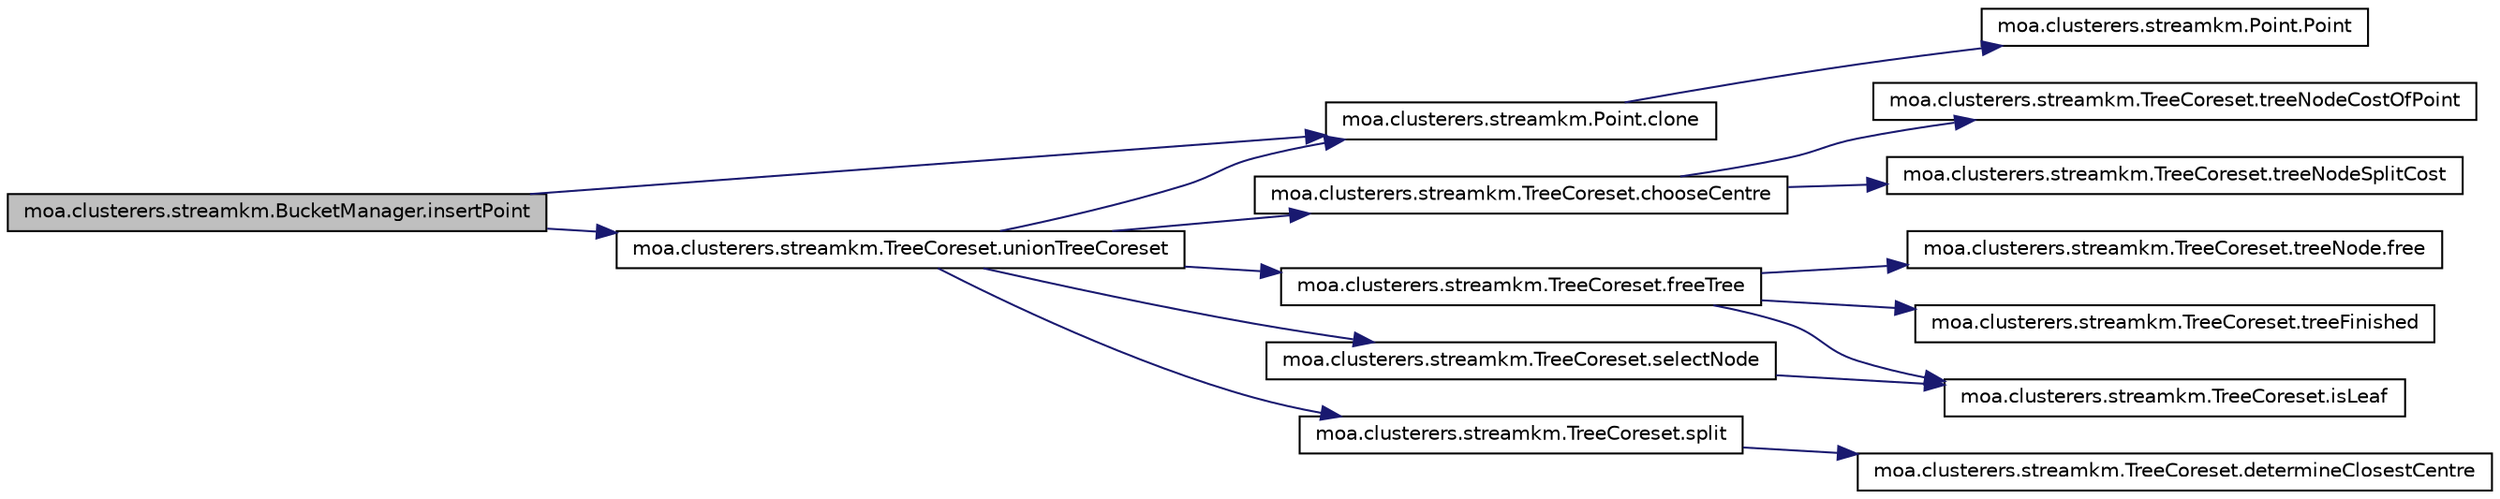 digraph G
{
  edge [fontname="Helvetica",fontsize="10",labelfontname="Helvetica",labelfontsize="10"];
  node [fontname="Helvetica",fontsize="10",shape=record];
  rankdir=LR;
  Node1 [label="moa.clusterers.streamkm.BucketManager.insertPoint",height=0.2,width=0.4,color="black", fillcolor="grey75", style="filled" fontcolor="black"];
  Node1 -> Node2 [color="midnightblue",fontsize="10",style="solid",fontname="Helvetica"];
  Node2 [label="moa.clusterers.streamkm.Point.clone",height=0.2,width=0.4,color="black", fillcolor="white", style="filled",URL="$classmoa_1_1clusterers_1_1streamkm_1_1Point.html#af098eed8f68f80e30385b7ef1e4e635c"];
  Node2 -> Node3 [color="midnightblue",fontsize="10",style="solid",fontname="Helvetica"];
  Node3 [label="moa.clusterers.streamkm.Point.Point",height=0.2,width=0.4,color="black", fillcolor="white", style="filled",URL="$classmoa_1_1clusterers_1_1streamkm_1_1Point.html#abf88e6027d22543a2d4fe694c9ae77ec"];
  Node1 -> Node4 [color="midnightblue",fontsize="10",style="solid",fontname="Helvetica"];
  Node4 [label="moa.clusterers.streamkm.TreeCoreset.unionTreeCoreset",height=0.2,width=0.4,color="black", fillcolor="white", style="filled",URL="$classmoa_1_1clusterers_1_1streamkm_1_1TreeCoreset.html#a2807a9e47df6678b8bc4abf0e65b049e",tooltip="Constructs a coreset of size k from the union of setA and setB."];
  Node4 -> Node5 [color="midnightblue",fontsize="10",style="solid",fontname="Helvetica"];
  Node5 [label="moa.clusterers.streamkm.TreeCoreset.chooseCentre",height=0.2,width=0.4,color="black", fillcolor="white", style="filled",URL="$classmoa_1_1clusterers_1_1streamkm_1_1TreeCoreset.html#a98943206fda5388ab48675946596dbec",tooltip="selects a new centre from the treenode (using the kMeans++ distribution)"];
  Node5 -> Node6 [color="midnightblue",fontsize="10",style="solid",fontname="Helvetica"];
  Node6 [label="moa.clusterers.streamkm.TreeCoreset.treeNodeCostOfPoint",height=0.2,width=0.4,color="black", fillcolor="white", style="filled",URL="$classmoa_1_1clusterers_1_1streamkm_1_1TreeCoreset.html#aae7c48fd7aa6bbc6089d1af34989dbf2",tooltip="computes the cost of point p with the centre of treenode node"];
  Node5 -> Node7 [color="midnightblue",fontsize="10",style="solid",fontname="Helvetica"];
  Node7 [label="moa.clusterers.streamkm.TreeCoreset.treeNodeSplitCost",height=0.2,width=0.4,color="black", fillcolor="white", style="filled",URL="$classmoa_1_1clusterers_1_1streamkm_1_1TreeCoreset.html#abcf3c943a2969bb19a77374268471213",tooltip="computes the hypothetical cost if the node would be split with new centers centreA..."];
  Node4 -> Node2 [color="midnightblue",fontsize="10",style="solid",fontname="Helvetica"];
  Node4 -> Node8 [color="midnightblue",fontsize="10",style="solid",fontname="Helvetica"];
  Node8 [label="moa.clusterers.streamkm.TreeCoreset.freeTree",height=0.2,width=0.4,color="black", fillcolor="white", style="filled",URL="$classmoa_1_1clusterers_1_1streamkm_1_1TreeCoreset.html#a27c0d4c2716c697505bb82b493b42c76",tooltip="frees a tree of its storage"];
  Node8 -> Node9 [color="midnightblue",fontsize="10",style="solid",fontname="Helvetica"];
  Node9 [label="moa.clusterers.streamkm.TreeCoreset.treeNode.free",height=0.2,width=0.4,color="black", fillcolor="white", style="filled",URL="$classmoa_1_1clusterers_1_1streamkm_1_1TreeCoreset_1_1treeNode.html#a8b3f3aadb28f7ad9bfc4019a1380d957"];
  Node8 -> Node10 [color="midnightblue",fontsize="10",style="solid",fontname="Helvetica"];
  Node10 [label="moa.clusterers.streamkm.TreeCoreset.isLeaf",height=0.2,width=0.4,color="black", fillcolor="white", style="filled",URL="$classmoa_1_1clusterers_1_1streamkm_1_1TreeCoreset.html#a7846322f3738e2a959a7b150c2b7afd5",tooltip="tests if a node is a leaf"];
  Node8 -> Node11 [color="midnightblue",fontsize="10",style="solid",fontname="Helvetica"];
  Node11 [label="moa.clusterers.streamkm.TreeCoreset.treeFinished",height=0.2,width=0.4,color="black", fillcolor="white", style="filled",URL="$classmoa_1_1clusterers_1_1streamkm_1_1TreeCoreset.html#a327ef138a5a150b5a3c2625a5286a3d7",tooltip="Checks if the storage is completly freed."];
  Node4 -> Node12 [color="midnightblue",fontsize="10",style="solid",fontname="Helvetica"];
  Node12 [label="moa.clusterers.streamkm.TreeCoreset.selectNode",height=0.2,width=0.4,color="black", fillcolor="white", style="filled",URL="$classmoa_1_1clusterers_1_1streamkm_1_1TreeCoreset.html#a2b9e00319e3313ed17cdd46d2b6a4c23",tooltip="selects a leaf node (using the kMeans++ distribution)"];
  Node12 -> Node10 [color="midnightblue",fontsize="10",style="solid",fontname="Helvetica"];
  Node4 -> Node13 [color="midnightblue",fontsize="10",style="solid",fontname="Helvetica"];
  Node13 [label="moa.clusterers.streamkm.TreeCoreset.split",height=0.2,width=0.4,color="black", fillcolor="white", style="filled",URL="$classmoa_1_1clusterers_1_1streamkm_1_1TreeCoreset.html#a748cbdbb7bd4d337f69dbe02a83b360c",tooltip="splits the parent node and creates two child nodes (one with the old centre and one..."];
  Node13 -> Node14 [color="midnightblue",fontsize="10",style="solid",fontname="Helvetica"];
  Node14 [label="moa.clusterers.streamkm.TreeCoreset.determineClosestCentre",height=0.2,width=0.4,color="black", fillcolor="white", style="filled",URL="$classmoa_1_1clusterers_1_1streamkm_1_1TreeCoreset.html#ac520f0a2ced6e8add5c0ecb49376fbc3",tooltip="returns the next centre"];
}
